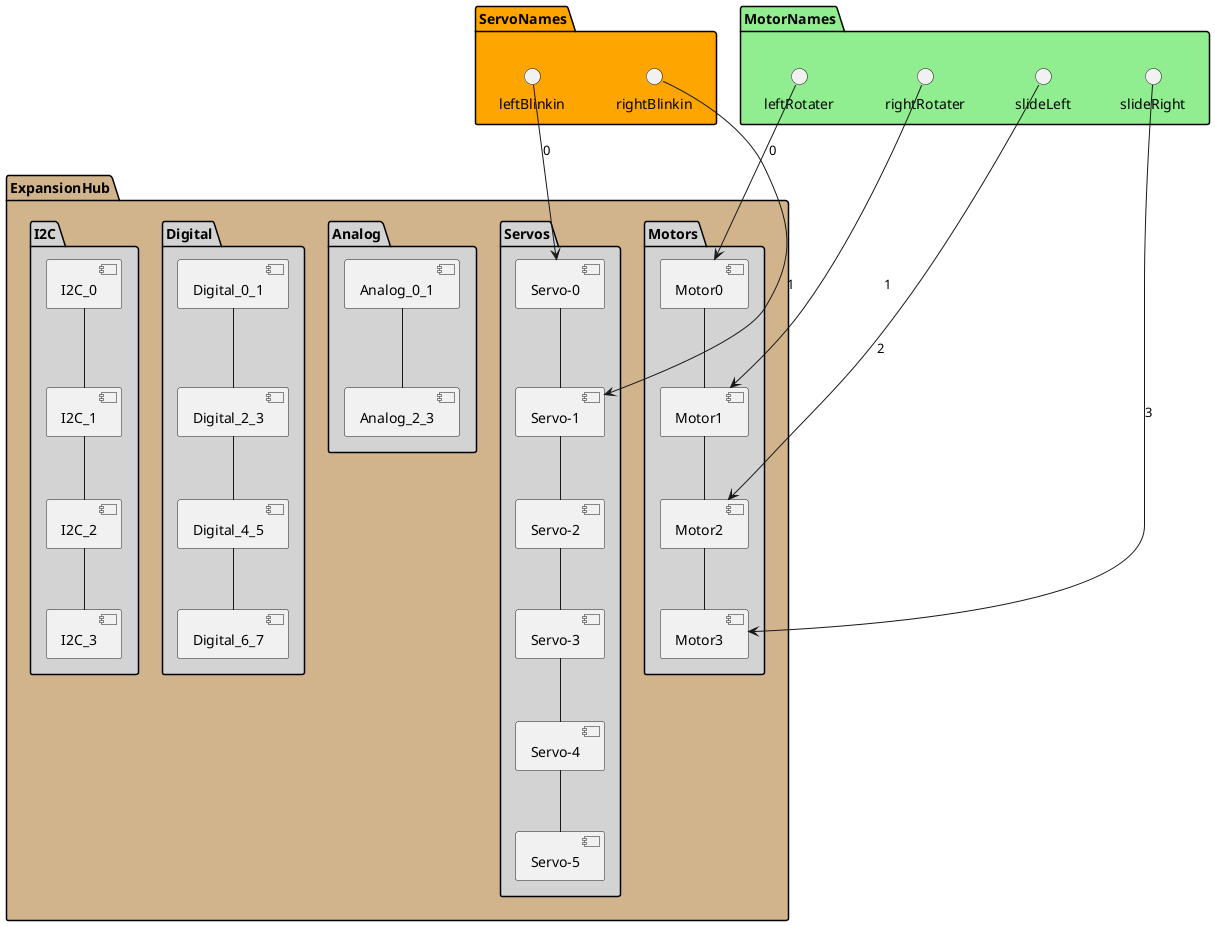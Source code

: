 @startuml


package ExpansionHub #Tan {
  package Motors #LightGrey {
    [Motor0] -- [Motor1]
    [Motor1] -- [Motor2]
    [Motor2] -- [Motor3]
  }

  package Servos #LightGrey {
   [Servo-0] -- [Servo-1]
   [Servo-1] -- [Servo-2]
   [Servo-2] -- [Servo-3]
   [Servo-3] -- [Servo-4]
   [Servo-4] -- [Servo-5]
  }

  package Analog #LightGrey {
   [Analog_0_1] -- [Analog_2_3]
  }

  package Digital #LightGrey {
   [Digital_0_1] -- [Digital_2_3]
   [Digital_2_3] -- [Digital_4_5]
   [Digital_4_5] -- [Digital_6_7]
  }

  package I2C #LightGrey {
   [I2C_0] -- [I2C_1]
   [I2C_1] -- [I2C_2]
   [I2C_2] -- [I2C_3]

  }
}

package ServoNames #Orange {
  () "leftBlinkin" --> [Servo-0] : 0
  () "rightBlinkin" --> [Servo-1] : 1
}
package MotorNames #LightGreen {
  () "leftRotater" --> [Motor0] : 0
  () "rightRotater" --> [Motor1] : 1
  () "slideLeft" --> [Motor2] : 2
  () "slideRight" --> [Motor3] : 3
}


@enduml